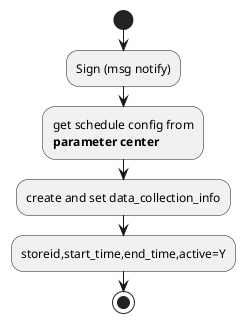@startuml
start
:Sign (msg notify);
:get schedule config from
**parameter center**;
:create and set data_collection_info;
:storeid,start_time,end_time,active=Y;
stop
@enduml